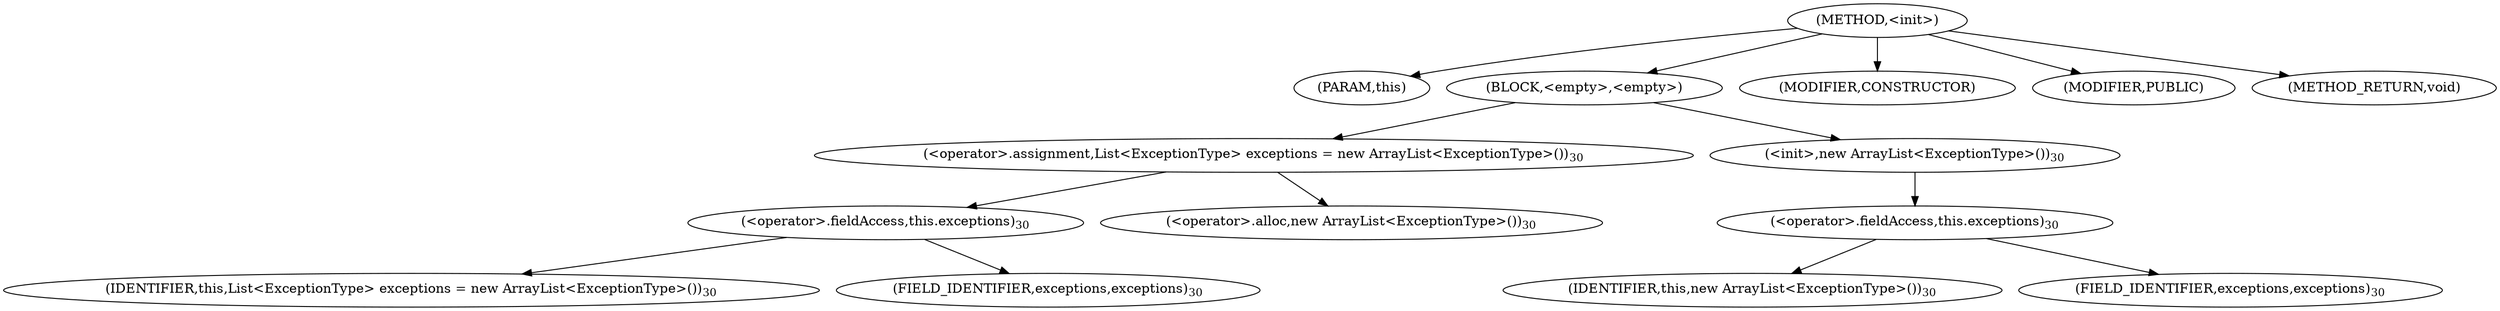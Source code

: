 digraph "&lt;init&gt;" {  
"59" [label = <(METHOD,&lt;init&gt;)> ]
"60" [label = <(PARAM,this)> ]
"61" [label = <(BLOCK,&lt;empty&gt;,&lt;empty&gt;)> ]
"62" [label = <(&lt;operator&gt;.assignment,List&lt;ExceptionType&gt; exceptions = new ArrayList&lt;ExceptionType&gt;())<SUB>30</SUB>> ]
"63" [label = <(&lt;operator&gt;.fieldAccess,this.exceptions)<SUB>30</SUB>> ]
"64" [label = <(IDENTIFIER,this,List&lt;ExceptionType&gt; exceptions = new ArrayList&lt;ExceptionType&gt;())<SUB>30</SUB>> ]
"65" [label = <(FIELD_IDENTIFIER,exceptions,exceptions)<SUB>30</SUB>> ]
"66" [label = <(&lt;operator&gt;.alloc,new ArrayList&lt;ExceptionType&gt;())<SUB>30</SUB>> ]
"67" [label = <(&lt;init&gt;,new ArrayList&lt;ExceptionType&gt;())<SUB>30</SUB>> ]
"68" [label = <(&lt;operator&gt;.fieldAccess,this.exceptions)<SUB>30</SUB>> ]
"69" [label = <(IDENTIFIER,this,new ArrayList&lt;ExceptionType&gt;())<SUB>30</SUB>> ]
"70" [label = <(FIELD_IDENTIFIER,exceptions,exceptions)<SUB>30</SUB>> ]
"71" [label = <(MODIFIER,CONSTRUCTOR)> ]
"72" [label = <(MODIFIER,PUBLIC)> ]
"73" [label = <(METHOD_RETURN,void)> ]
  "59" -> "60" 
  "59" -> "61" 
  "59" -> "71" 
  "59" -> "72" 
  "59" -> "73" 
  "61" -> "62" 
  "61" -> "67" 
  "62" -> "63" 
  "62" -> "66" 
  "63" -> "64" 
  "63" -> "65" 
  "67" -> "68" 
  "68" -> "69" 
  "68" -> "70" 
}
